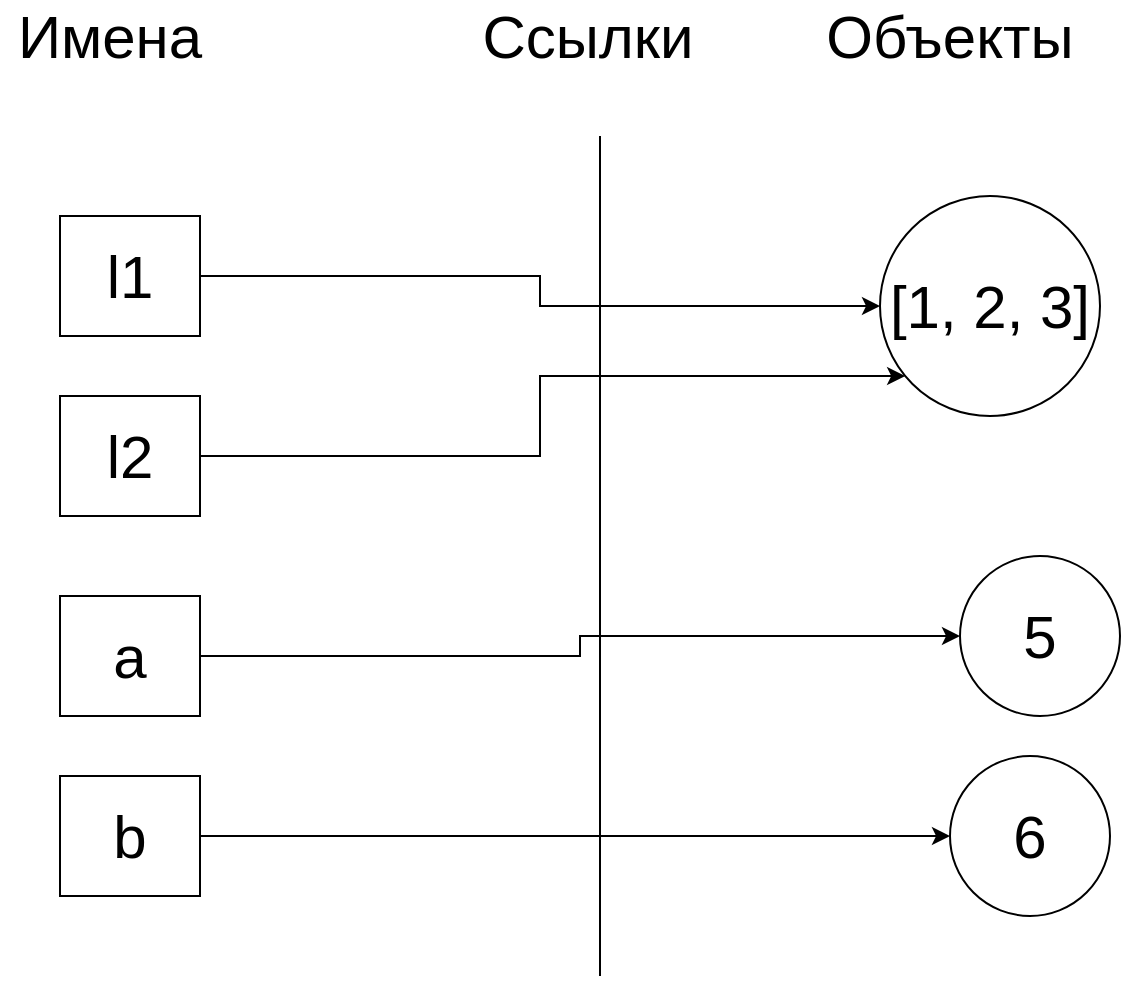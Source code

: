<mxfile>
    <diagram id="dbcdc022-8115-a1c9-aecf-92c7b94d01f6" name="Page-1">
        <mxGraphModel dx="717" dy="460" grid="1" gridSize="10" guides="1" tooltips="1" connect="1" arrows="1" fold="1" page="1" pageScale="1" pageWidth="827" pageHeight="1169" math="0" shadow="0">
            <root>
                <mxCell id="0"/>
                <mxCell id="1" parent="0"/>
                <mxCell id="2" value="" style="endArrow=none;html=1;" parent="1" edge="1">
                    <mxGeometry width="50" height="50" relative="1" as="geometry">
                        <mxPoint x="400" y="500" as="sourcePoint"/>
                        <mxPoint x="400" y="80" as="targetPoint"/>
                    </mxGeometry>
                </mxCell>
                <mxCell id="4" value="Имена" style="text;html=1;strokeColor=none;fillColor=none;align=center;verticalAlign=middle;whiteSpace=wrap;rounded=0;fontSize=30;" parent="1" vertex="1">
                    <mxGeometry x="100" y="20" width="110" height="20" as="geometry"/>
                </mxCell>
                <mxCell id="5" value="Объекты" style="text;html=1;strokeColor=none;fillColor=none;align=center;verticalAlign=middle;whiteSpace=wrap;rounded=0;fontSize=30;" parent="1" vertex="1">
                    <mxGeometry x="520" y="20" width="110" height="20" as="geometry"/>
                </mxCell>
                <mxCell id="6" value="[1, 2, 3]" style="ellipse;whiteSpace=wrap;html=1;aspect=fixed;fontSize=30;" parent="1" vertex="1">
                    <mxGeometry x="540" y="110" width="110" height="110" as="geometry"/>
                </mxCell>
                <mxCell id="17" style="edgeStyle=orthogonalEdgeStyle;rounded=0;html=1;exitX=1;exitY=0.5;entryX=0;entryY=0.5;jettySize=auto;orthogonalLoop=1;fontSize=30;" parent="1" source="9" target="6" edge="1">
                    <mxGeometry relative="1" as="geometry"/>
                </mxCell>
                <mxCell id="9" value="l1" style="rounded=0;whiteSpace=wrap;html=1;fontSize=30;" parent="1" vertex="1">
                    <mxGeometry x="130" y="120" width="70" height="60" as="geometry"/>
                </mxCell>
                <mxCell id="12" value="Ссылки" style="text;html=1;strokeColor=none;fillColor=none;align=center;verticalAlign=middle;whiteSpace=wrap;rounded=0;fontSize=30;" parent="1" vertex="1">
                    <mxGeometry x="373.5" y="20" width="40" height="20" as="geometry"/>
                </mxCell>
                <mxCell id="21" style="edgeStyle=orthogonalEdgeStyle;rounded=0;html=1;exitX=1;exitY=0.5;jettySize=auto;orthogonalLoop=1;fontSize=30;" parent="1" source="15" target="6" edge="1">
                    <mxGeometry relative="1" as="geometry">
                        <Array as="points">
                            <mxPoint x="370" y="240"/>
                            <mxPoint x="370" y="200"/>
                        </Array>
                    </mxGeometry>
                </mxCell>
                <mxCell id="15" value="l2" style="rounded=0;whiteSpace=wrap;html=1;fontSize=30;" parent="1" vertex="1">
                    <mxGeometry x="130" y="210" width="70" height="60" as="geometry"/>
                </mxCell>
                <mxCell id="25" style="edgeStyle=orthogonalEdgeStyle;rounded=0;html=1;exitX=1;exitY=0.5;entryX=0;entryY=0.5;jettySize=auto;orthogonalLoop=1;fontSize=30;" parent="1" source="22" target="24" edge="1">
                    <mxGeometry relative="1" as="geometry"/>
                </mxCell>
                <mxCell id="22" value="a" style="rounded=0;whiteSpace=wrap;html=1;fontSize=30;" parent="1" vertex="1">
                    <mxGeometry x="130" y="310" width="70" height="60" as="geometry"/>
                </mxCell>
                <mxCell id="28" style="edgeStyle=orthogonalEdgeStyle;rounded=0;html=1;exitX=1;exitY=0.5;jettySize=auto;orthogonalLoop=1;fontSize=30;" parent="1" source="23" target="27" edge="1">
                    <mxGeometry relative="1" as="geometry"/>
                </mxCell>
                <mxCell id="23" value="b" style="rounded=0;whiteSpace=wrap;html=1;fontSize=30;" parent="1" vertex="1">
                    <mxGeometry x="130" y="400" width="70" height="60" as="geometry"/>
                </mxCell>
                <mxCell id="24" value="5" style="ellipse;whiteSpace=wrap;html=1;aspect=fixed;fontSize=30;" parent="1" vertex="1">
                    <mxGeometry x="580" y="290" width="80" height="80" as="geometry"/>
                </mxCell>
                <mxCell id="27" value="6" style="ellipse;whiteSpace=wrap;html=1;aspect=fixed;fontSize=30;" parent="1" vertex="1">
                    <mxGeometry x="575" y="390" width="80" height="80" as="geometry"/>
                </mxCell>
            </root>
        </mxGraphModel>
    </diagram>
</mxfile>